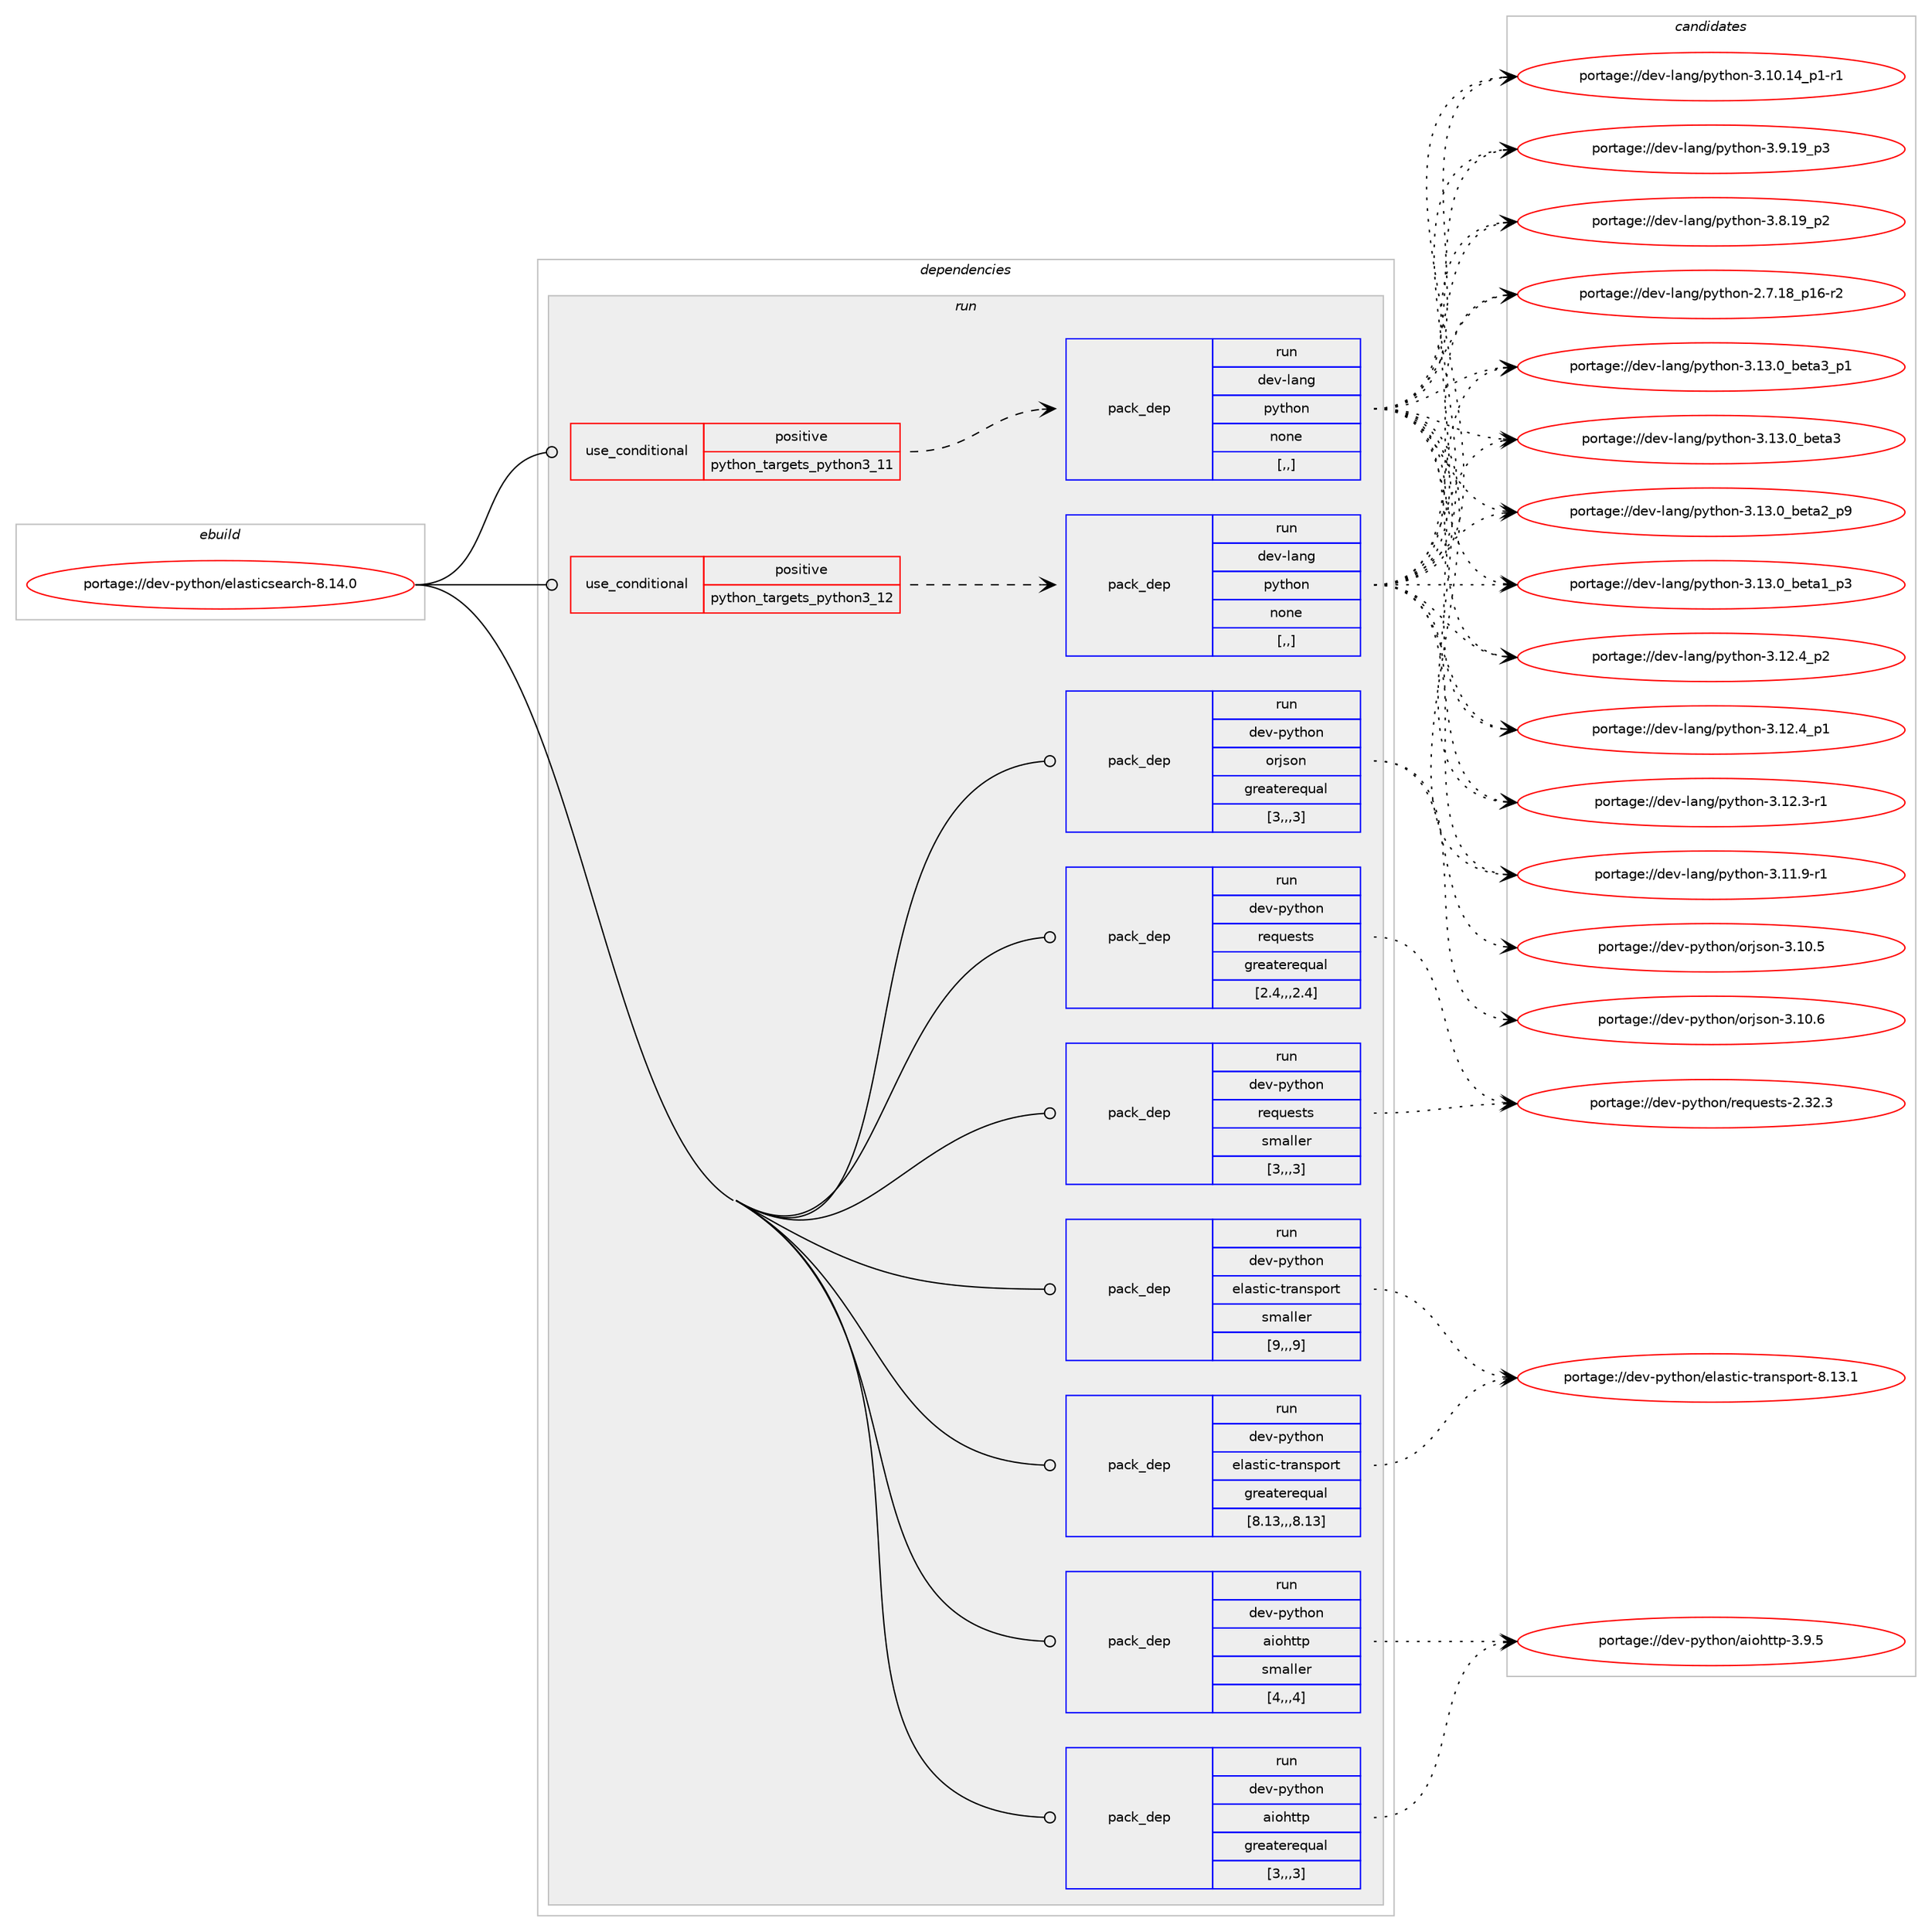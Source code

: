 digraph prolog {

# *************
# Graph options
# *************

newrank=true;
concentrate=true;
compound=true;
graph [rankdir=LR,fontname=Helvetica,fontsize=10,ranksep=1.5];#, ranksep=2.5, nodesep=0.2];
edge  [arrowhead=vee];
node  [fontname=Helvetica,fontsize=10];

# **********
# The ebuild
# **********

subgraph cluster_leftcol {
color=gray;
label=<<i>ebuild</i>>;
id [label="portage://dev-python/elasticsearch-8.14.0", color=red, width=4, href="../dev-python/elasticsearch-8.14.0.svg"];
}

# ****************
# The dependencies
# ****************

subgraph cluster_midcol {
color=gray;
label=<<i>dependencies</i>>;
subgraph cluster_compile {
fillcolor="#eeeeee";
style=filled;
label=<<i>compile</i>>;
}
subgraph cluster_compileandrun {
fillcolor="#eeeeee";
style=filled;
label=<<i>compile and run</i>>;
}
subgraph cluster_run {
fillcolor="#eeeeee";
style=filled;
label=<<i>run</i>>;
subgraph cond32410 {
dependency145253 [label=<<TABLE BORDER="0" CELLBORDER="1" CELLSPACING="0" CELLPADDING="4"><TR><TD ROWSPAN="3" CELLPADDING="10">use_conditional</TD></TR><TR><TD>positive</TD></TR><TR><TD>python_targets_python3_11</TD></TR></TABLE>>, shape=none, color=red];
subgraph pack111595 {
dependency145254 [label=<<TABLE BORDER="0" CELLBORDER="1" CELLSPACING="0" CELLPADDING="4" WIDTH="220"><TR><TD ROWSPAN="6" CELLPADDING="30">pack_dep</TD></TR><TR><TD WIDTH="110">run</TD></TR><TR><TD>dev-lang</TD></TR><TR><TD>python</TD></TR><TR><TD>none</TD></TR><TR><TD>[,,]</TD></TR></TABLE>>, shape=none, color=blue];
}
dependency145253:e -> dependency145254:w [weight=20,style="dashed",arrowhead="vee"];
}
id:e -> dependency145253:w [weight=20,style="solid",arrowhead="odot"];
subgraph cond32411 {
dependency145255 [label=<<TABLE BORDER="0" CELLBORDER="1" CELLSPACING="0" CELLPADDING="4"><TR><TD ROWSPAN="3" CELLPADDING="10">use_conditional</TD></TR><TR><TD>positive</TD></TR><TR><TD>python_targets_python3_12</TD></TR></TABLE>>, shape=none, color=red];
subgraph pack111596 {
dependency145256 [label=<<TABLE BORDER="0" CELLBORDER="1" CELLSPACING="0" CELLPADDING="4" WIDTH="220"><TR><TD ROWSPAN="6" CELLPADDING="30">pack_dep</TD></TR><TR><TD WIDTH="110">run</TD></TR><TR><TD>dev-lang</TD></TR><TR><TD>python</TD></TR><TR><TD>none</TD></TR><TR><TD>[,,]</TD></TR></TABLE>>, shape=none, color=blue];
}
dependency145255:e -> dependency145256:w [weight=20,style="dashed",arrowhead="vee"];
}
id:e -> dependency145255:w [weight=20,style="solid",arrowhead="odot"];
subgraph pack111597 {
dependency145257 [label=<<TABLE BORDER="0" CELLBORDER="1" CELLSPACING="0" CELLPADDING="4" WIDTH="220"><TR><TD ROWSPAN="6" CELLPADDING="30">pack_dep</TD></TR><TR><TD WIDTH="110">run</TD></TR><TR><TD>dev-python</TD></TR><TR><TD>aiohttp</TD></TR><TR><TD>greaterequal</TD></TR><TR><TD>[3,,,3]</TD></TR></TABLE>>, shape=none, color=blue];
}
id:e -> dependency145257:w [weight=20,style="solid",arrowhead="odot"];
subgraph pack111598 {
dependency145258 [label=<<TABLE BORDER="0" CELLBORDER="1" CELLSPACING="0" CELLPADDING="4" WIDTH="220"><TR><TD ROWSPAN="6" CELLPADDING="30">pack_dep</TD></TR><TR><TD WIDTH="110">run</TD></TR><TR><TD>dev-python</TD></TR><TR><TD>aiohttp</TD></TR><TR><TD>smaller</TD></TR><TR><TD>[4,,,4]</TD></TR></TABLE>>, shape=none, color=blue];
}
id:e -> dependency145258:w [weight=20,style="solid",arrowhead="odot"];
subgraph pack111599 {
dependency145259 [label=<<TABLE BORDER="0" CELLBORDER="1" CELLSPACING="0" CELLPADDING="4" WIDTH="220"><TR><TD ROWSPAN="6" CELLPADDING="30">pack_dep</TD></TR><TR><TD WIDTH="110">run</TD></TR><TR><TD>dev-python</TD></TR><TR><TD>elastic-transport</TD></TR><TR><TD>greaterequal</TD></TR><TR><TD>[8.13,,,8.13]</TD></TR></TABLE>>, shape=none, color=blue];
}
id:e -> dependency145259:w [weight=20,style="solid",arrowhead="odot"];
subgraph pack111600 {
dependency145260 [label=<<TABLE BORDER="0" CELLBORDER="1" CELLSPACING="0" CELLPADDING="4" WIDTH="220"><TR><TD ROWSPAN="6" CELLPADDING="30">pack_dep</TD></TR><TR><TD WIDTH="110">run</TD></TR><TR><TD>dev-python</TD></TR><TR><TD>elastic-transport</TD></TR><TR><TD>smaller</TD></TR><TR><TD>[9,,,9]</TD></TR></TABLE>>, shape=none, color=blue];
}
id:e -> dependency145260:w [weight=20,style="solid",arrowhead="odot"];
subgraph pack111601 {
dependency145261 [label=<<TABLE BORDER="0" CELLBORDER="1" CELLSPACING="0" CELLPADDING="4" WIDTH="220"><TR><TD ROWSPAN="6" CELLPADDING="30">pack_dep</TD></TR><TR><TD WIDTH="110">run</TD></TR><TR><TD>dev-python</TD></TR><TR><TD>orjson</TD></TR><TR><TD>greaterequal</TD></TR><TR><TD>[3,,,3]</TD></TR></TABLE>>, shape=none, color=blue];
}
id:e -> dependency145261:w [weight=20,style="solid",arrowhead="odot"];
subgraph pack111602 {
dependency145262 [label=<<TABLE BORDER="0" CELLBORDER="1" CELLSPACING="0" CELLPADDING="4" WIDTH="220"><TR><TD ROWSPAN="6" CELLPADDING="30">pack_dep</TD></TR><TR><TD WIDTH="110">run</TD></TR><TR><TD>dev-python</TD></TR><TR><TD>requests</TD></TR><TR><TD>greaterequal</TD></TR><TR><TD>[2.4,,,2.4]</TD></TR></TABLE>>, shape=none, color=blue];
}
id:e -> dependency145262:w [weight=20,style="solid",arrowhead="odot"];
subgraph pack111603 {
dependency145263 [label=<<TABLE BORDER="0" CELLBORDER="1" CELLSPACING="0" CELLPADDING="4" WIDTH="220"><TR><TD ROWSPAN="6" CELLPADDING="30">pack_dep</TD></TR><TR><TD WIDTH="110">run</TD></TR><TR><TD>dev-python</TD></TR><TR><TD>requests</TD></TR><TR><TD>smaller</TD></TR><TR><TD>[3,,,3]</TD></TR></TABLE>>, shape=none, color=blue];
}
id:e -> dependency145263:w [weight=20,style="solid",arrowhead="odot"];
}
}

# **************
# The candidates
# **************

subgraph cluster_choices {
rank=same;
color=gray;
label=<<i>candidates</i>>;

subgraph choice111595 {
color=black;
nodesep=1;
choice10010111845108971101034711212111610411111045514649514648959810111697519511249 [label="portage://dev-lang/python-3.13.0_beta3_p1", color=red, width=4,href="../dev-lang/python-3.13.0_beta3_p1.svg"];
choice1001011184510897110103471121211161041111104551464951464895981011169751 [label="portage://dev-lang/python-3.13.0_beta3", color=red, width=4,href="../dev-lang/python-3.13.0_beta3.svg"];
choice10010111845108971101034711212111610411111045514649514648959810111697509511257 [label="portage://dev-lang/python-3.13.0_beta2_p9", color=red, width=4,href="../dev-lang/python-3.13.0_beta2_p9.svg"];
choice10010111845108971101034711212111610411111045514649514648959810111697499511251 [label="portage://dev-lang/python-3.13.0_beta1_p3", color=red, width=4,href="../dev-lang/python-3.13.0_beta1_p3.svg"];
choice100101118451089711010347112121116104111110455146495046529511250 [label="portage://dev-lang/python-3.12.4_p2", color=red, width=4,href="../dev-lang/python-3.12.4_p2.svg"];
choice100101118451089711010347112121116104111110455146495046529511249 [label="portage://dev-lang/python-3.12.4_p1", color=red, width=4,href="../dev-lang/python-3.12.4_p1.svg"];
choice100101118451089711010347112121116104111110455146495046514511449 [label="portage://dev-lang/python-3.12.3-r1", color=red, width=4,href="../dev-lang/python-3.12.3-r1.svg"];
choice100101118451089711010347112121116104111110455146494946574511449 [label="portage://dev-lang/python-3.11.9-r1", color=red, width=4,href="../dev-lang/python-3.11.9-r1.svg"];
choice100101118451089711010347112121116104111110455146494846495295112494511449 [label="portage://dev-lang/python-3.10.14_p1-r1", color=red, width=4,href="../dev-lang/python-3.10.14_p1-r1.svg"];
choice100101118451089711010347112121116104111110455146574649579511251 [label="portage://dev-lang/python-3.9.19_p3", color=red, width=4,href="../dev-lang/python-3.9.19_p3.svg"];
choice100101118451089711010347112121116104111110455146564649579511250 [label="portage://dev-lang/python-3.8.19_p2", color=red, width=4,href="../dev-lang/python-3.8.19_p2.svg"];
choice100101118451089711010347112121116104111110455046554649569511249544511450 [label="portage://dev-lang/python-2.7.18_p16-r2", color=red, width=4,href="../dev-lang/python-2.7.18_p16-r2.svg"];
dependency145254:e -> choice10010111845108971101034711212111610411111045514649514648959810111697519511249:w [style=dotted,weight="100"];
dependency145254:e -> choice1001011184510897110103471121211161041111104551464951464895981011169751:w [style=dotted,weight="100"];
dependency145254:e -> choice10010111845108971101034711212111610411111045514649514648959810111697509511257:w [style=dotted,weight="100"];
dependency145254:e -> choice10010111845108971101034711212111610411111045514649514648959810111697499511251:w [style=dotted,weight="100"];
dependency145254:e -> choice100101118451089711010347112121116104111110455146495046529511250:w [style=dotted,weight="100"];
dependency145254:e -> choice100101118451089711010347112121116104111110455146495046529511249:w [style=dotted,weight="100"];
dependency145254:e -> choice100101118451089711010347112121116104111110455146495046514511449:w [style=dotted,weight="100"];
dependency145254:e -> choice100101118451089711010347112121116104111110455146494946574511449:w [style=dotted,weight="100"];
dependency145254:e -> choice100101118451089711010347112121116104111110455146494846495295112494511449:w [style=dotted,weight="100"];
dependency145254:e -> choice100101118451089711010347112121116104111110455146574649579511251:w [style=dotted,weight="100"];
dependency145254:e -> choice100101118451089711010347112121116104111110455146564649579511250:w [style=dotted,weight="100"];
dependency145254:e -> choice100101118451089711010347112121116104111110455046554649569511249544511450:w [style=dotted,weight="100"];
}
subgraph choice111596 {
color=black;
nodesep=1;
choice10010111845108971101034711212111610411111045514649514648959810111697519511249 [label="portage://dev-lang/python-3.13.0_beta3_p1", color=red, width=4,href="../dev-lang/python-3.13.0_beta3_p1.svg"];
choice1001011184510897110103471121211161041111104551464951464895981011169751 [label="portage://dev-lang/python-3.13.0_beta3", color=red, width=4,href="../dev-lang/python-3.13.0_beta3.svg"];
choice10010111845108971101034711212111610411111045514649514648959810111697509511257 [label="portage://dev-lang/python-3.13.0_beta2_p9", color=red, width=4,href="../dev-lang/python-3.13.0_beta2_p9.svg"];
choice10010111845108971101034711212111610411111045514649514648959810111697499511251 [label="portage://dev-lang/python-3.13.0_beta1_p3", color=red, width=4,href="../dev-lang/python-3.13.0_beta1_p3.svg"];
choice100101118451089711010347112121116104111110455146495046529511250 [label="portage://dev-lang/python-3.12.4_p2", color=red, width=4,href="../dev-lang/python-3.12.4_p2.svg"];
choice100101118451089711010347112121116104111110455146495046529511249 [label="portage://dev-lang/python-3.12.4_p1", color=red, width=4,href="../dev-lang/python-3.12.4_p1.svg"];
choice100101118451089711010347112121116104111110455146495046514511449 [label="portage://dev-lang/python-3.12.3-r1", color=red, width=4,href="../dev-lang/python-3.12.3-r1.svg"];
choice100101118451089711010347112121116104111110455146494946574511449 [label="portage://dev-lang/python-3.11.9-r1", color=red, width=4,href="../dev-lang/python-3.11.9-r1.svg"];
choice100101118451089711010347112121116104111110455146494846495295112494511449 [label="portage://dev-lang/python-3.10.14_p1-r1", color=red, width=4,href="../dev-lang/python-3.10.14_p1-r1.svg"];
choice100101118451089711010347112121116104111110455146574649579511251 [label="portage://dev-lang/python-3.9.19_p3", color=red, width=4,href="../dev-lang/python-3.9.19_p3.svg"];
choice100101118451089711010347112121116104111110455146564649579511250 [label="portage://dev-lang/python-3.8.19_p2", color=red, width=4,href="../dev-lang/python-3.8.19_p2.svg"];
choice100101118451089711010347112121116104111110455046554649569511249544511450 [label="portage://dev-lang/python-2.7.18_p16-r2", color=red, width=4,href="../dev-lang/python-2.7.18_p16-r2.svg"];
dependency145256:e -> choice10010111845108971101034711212111610411111045514649514648959810111697519511249:w [style=dotted,weight="100"];
dependency145256:e -> choice1001011184510897110103471121211161041111104551464951464895981011169751:w [style=dotted,weight="100"];
dependency145256:e -> choice10010111845108971101034711212111610411111045514649514648959810111697509511257:w [style=dotted,weight="100"];
dependency145256:e -> choice10010111845108971101034711212111610411111045514649514648959810111697499511251:w [style=dotted,weight="100"];
dependency145256:e -> choice100101118451089711010347112121116104111110455146495046529511250:w [style=dotted,weight="100"];
dependency145256:e -> choice100101118451089711010347112121116104111110455146495046529511249:w [style=dotted,weight="100"];
dependency145256:e -> choice100101118451089711010347112121116104111110455146495046514511449:w [style=dotted,weight="100"];
dependency145256:e -> choice100101118451089711010347112121116104111110455146494946574511449:w [style=dotted,weight="100"];
dependency145256:e -> choice100101118451089711010347112121116104111110455146494846495295112494511449:w [style=dotted,weight="100"];
dependency145256:e -> choice100101118451089711010347112121116104111110455146574649579511251:w [style=dotted,weight="100"];
dependency145256:e -> choice100101118451089711010347112121116104111110455146564649579511250:w [style=dotted,weight="100"];
dependency145256:e -> choice100101118451089711010347112121116104111110455046554649569511249544511450:w [style=dotted,weight="100"];
}
subgraph choice111597 {
color=black;
nodesep=1;
choice100101118451121211161041111104797105111104116116112455146574653 [label="portage://dev-python/aiohttp-3.9.5", color=red, width=4,href="../dev-python/aiohttp-3.9.5.svg"];
dependency145257:e -> choice100101118451121211161041111104797105111104116116112455146574653:w [style=dotted,weight="100"];
}
subgraph choice111598 {
color=black;
nodesep=1;
choice100101118451121211161041111104797105111104116116112455146574653 [label="portage://dev-python/aiohttp-3.9.5", color=red, width=4,href="../dev-python/aiohttp-3.9.5.svg"];
dependency145258:e -> choice100101118451121211161041111104797105111104116116112455146574653:w [style=dotted,weight="100"];
}
subgraph choice111599 {
color=black;
nodesep=1;
choice10010111845112121116104111110471011089711511610599451161149711011511211111411645564649514649 [label="portage://dev-python/elastic-transport-8.13.1", color=red, width=4,href="../dev-python/elastic-transport-8.13.1.svg"];
dependency145259:e -> choice10010111845112121116104111110471011089711511610599451161149711011511211111411645564649514649:w [style=dotted,weight="100"];
}
subgraph choice111600 {
color=black;
nodesep=1;
choice10010111845112121116104111110471011089711511610599451161149711011511211111411645564649514649 [label="portage://dev-python/elastic-transport-8.13.1", color=red, width=4,href="../dev-python/elastic-transport-8.13.1.svg"];
dependency145260:e -> choice10010111845112121116104111110471011089711511610599451161149711011511211111411645564649514649:w [style=dotted,weight="100"];
}
subgraph choice111601 {
color=black;
nodesep=1;
choice100101118451121211161041111104711111410611511111045514649484654 [label="portage://dev-python/orjson-3.10.6", color=red, width=4,href="../dev-python/orjson-3.10.6.svg"];
choice100101118451121211161041111104711111410611511111045514649484653 [label="portage://dev-python/orjson-3.10.5", color=red, width=4,href="../dev-python/orjson-3.10.5.svg"];
dependency145261:e -> choice100101118451121211161041111104711111410611511111045514649484654:w [style=dotted,weight="100"];
dependency145261:e -> choice100101118451121211161041111104711111410611511111045514649484653:w [style=dotted,weight="100"];
}
subgraph choice111602 {
color=black;
nodesep=1;
choice100101118451121211161041111104711410111311710111511611545504651504651 [label="portage://dev-python/requests-2.32.3", color=red, width=4,href="../dev-python/requests-2.32.3.svg"];
dependency145262:e -> choice100101118451121211161041111104711410111311710111511611545504651504651:w [style=dotted,weight="100"];
}
subgraph choice111603 {
color=black;
nodesep=1;
choice100101118451121211161041111104711410111311710111511611545504651504651 [label="portage://dev-python/requests-2.32.3", color=red, width=4,href="../dev-python/requests-2.32.3.svg"];
dependency145263:e -> choice100101118451121211161041111104711410111311710111511611545504651504651:w [style=dotted,weight="100"];
}
}

}
